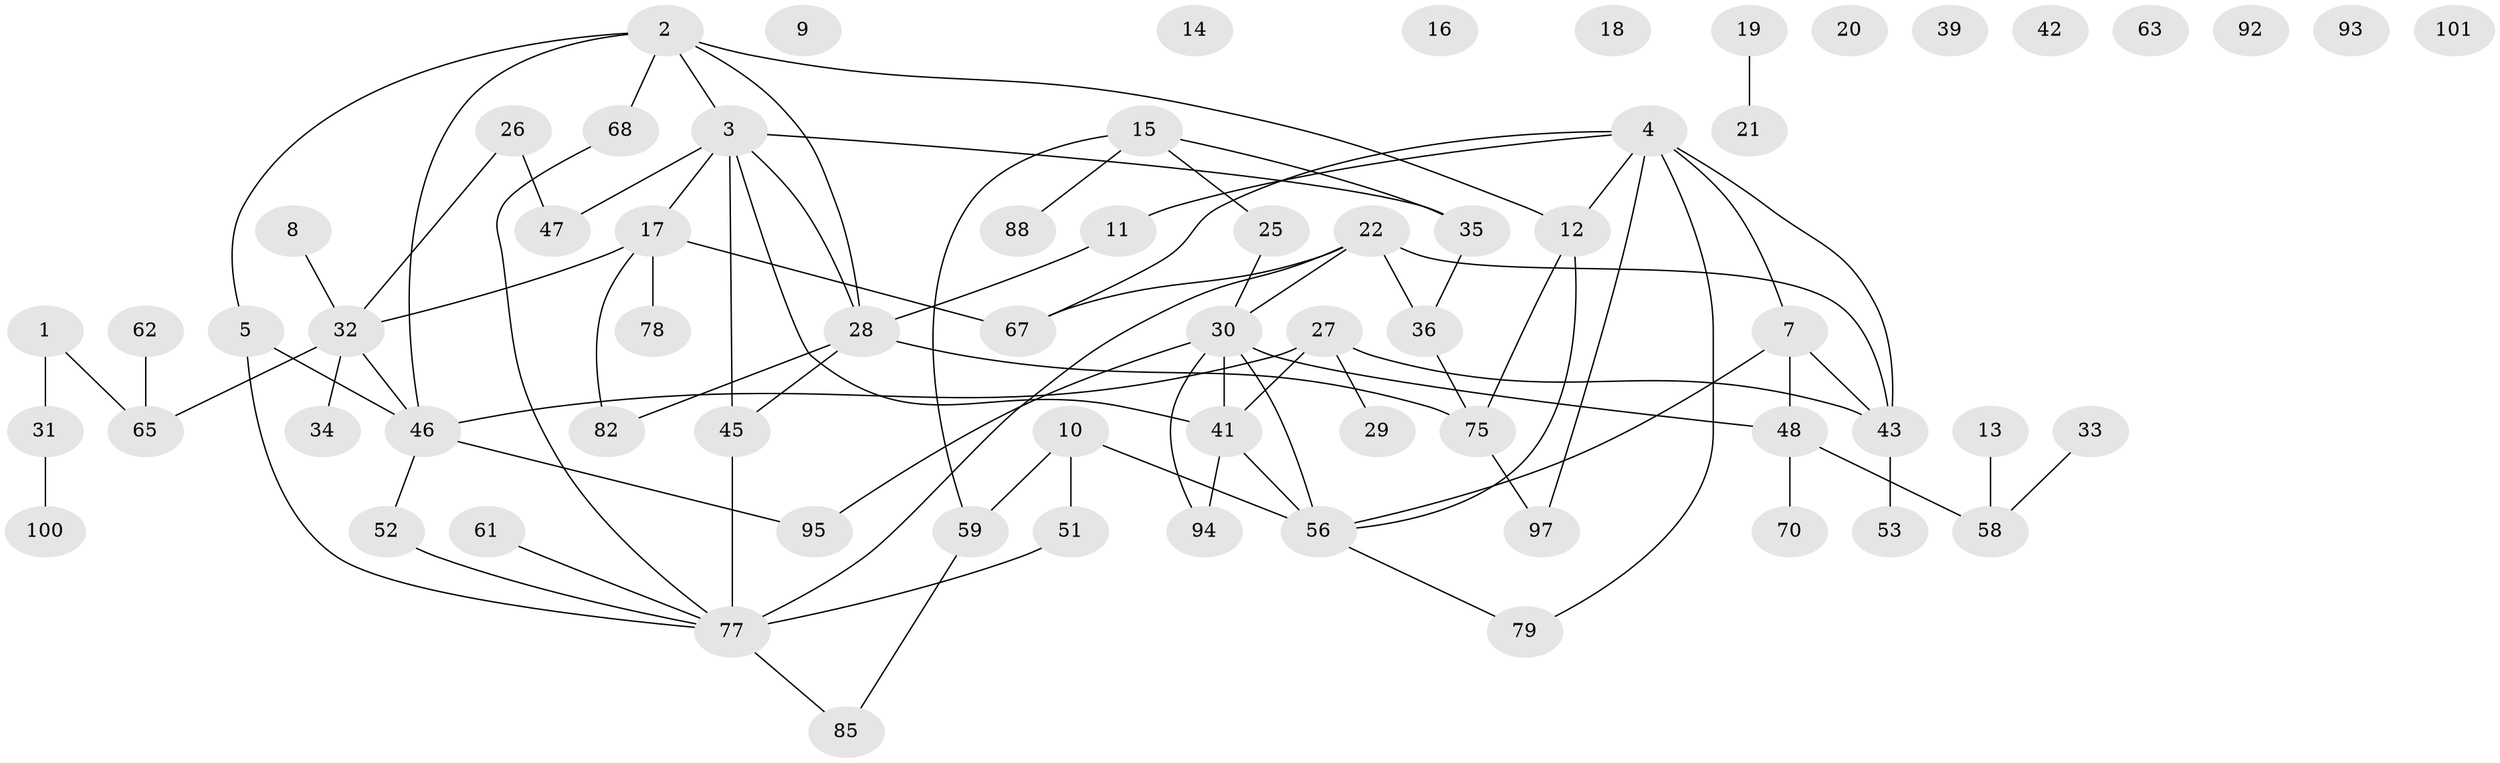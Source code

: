 // Generated by graph-tools (version 1.1) at 2025/23/03/03/25 07:23:25]
// undirected, 68 vertices, 87 edges
graph export_dot {
graph [start="1"]
  node [color=gray90,style=filled];
  1 [super="+38"];
  2 [super="+60"];
  3 [super="+76"];
  4 [super="+6"];
  5 [super="+84"];
  7 [super="+23"];
  8;
  9;
  10 [super="+96"];
  11;
  12 [super="+50"];
  13;
  14;
  15 [super="+37"];
  16 [super="+89"];
  17 [super="+24"];
  18;
  19;
  20;
  21 [super="+44"];
  22 [super="+80"];
  25 [super="+71"];
  26;
  27 [super="+103"];
  28 [super="+40"];
  29 [super="+91"];
  30 [super="+72"];
  31;
  32 [super="+87"];
  33;
  34;
  35 [super="+73"];
  36 [super="+49"];
  39;
  41 [super="+98"];
  42 [super="+54"];
  43 [super="+69"];
  45 [super="+81"];
  46 [super="+57"];
  47;
  48 [super="+55"];
  51;
  52 [super="+86"];
  53;
  56 [super="+64"];
  58 [super="+66"];
  59;
  61;
  62;
  63;
  65 [super="+74"];
  67 [super="+90"];
  68;
  70 [super="+102"];
  75 [super="+83"];
  77 [super="+99"];
  78;
  79;
  82;
  85;
  88;
  92;
  93;
  94;
  95;
  97;
  100;
  101;
  1 -- 31;
  1 -- 65;
  2 -- 3;
  2 -- 28;
  2 -- 5;
  2 -- 68;
  2 -- 46;
  2 -- 12;
  3 -- 28;
  3 -- 47;
  3 -- 41;
  3 -- 35;
  3 -- 45;
  3 -- 17;
  4 -- 97;
  4 -- 7;
  4 -- 43;
  4 -- 11;
  4 -- 79;
  4 -- 12;
  4 -- 67;
  5 -- 46;
  5 -- 77;
  7 -- 48;
  7 -- 56;
  7 -- 43;
  8 -- 32;
  10 -- 51;
  10 -- 56;
  10 -- 59;
  11 -- 28;
  12 -- 75;
  12 -- 56;
  13 -- 58;
  15 -- 59;
  15 -- 88;
  15 -- 35;
  15 -- 25;
  17 -- 78;
  17 -- 82;
  17 -- 32;
  17 -- 67;
  19 -- 21;
  22 -- 67;
  22 -- 43;
  22 -- 77;
  22 -- 30;
  22 -- 36;
  25 -- 30;
  26 -- 47;
  26 -- 32;
  27 -- 46;
  27 -- 41;
  27 -- 43;
  27 -- 29;
  28 -- 82;
  28 -- 75;
  28 -- 45;
  30 -- 56;
  30 -- 94;
  30 -- 41;
  30 -- 95;
  30 -- 48;
  31 -- 100;
  32 -- 34;
  32 -- 65;
  32 -- 46;
  33 -- 58;
  35 -- 36;
  36 -- 75;
  41 -- 56;
  41 -- 94;
  43 -- 53;
  45 -- 77;
  46 -- 52;
  46 -- 95;
  48 -- 58;
  48 -- 70;
  51 -- 77 [weight=2];
  52 -- 77;
  56 -- 79;
  59 -- 85;
  61 -- 77;
  62 -- 65;
  68 -- 77;
  75 -- 97;
  77 -- 85;
}
